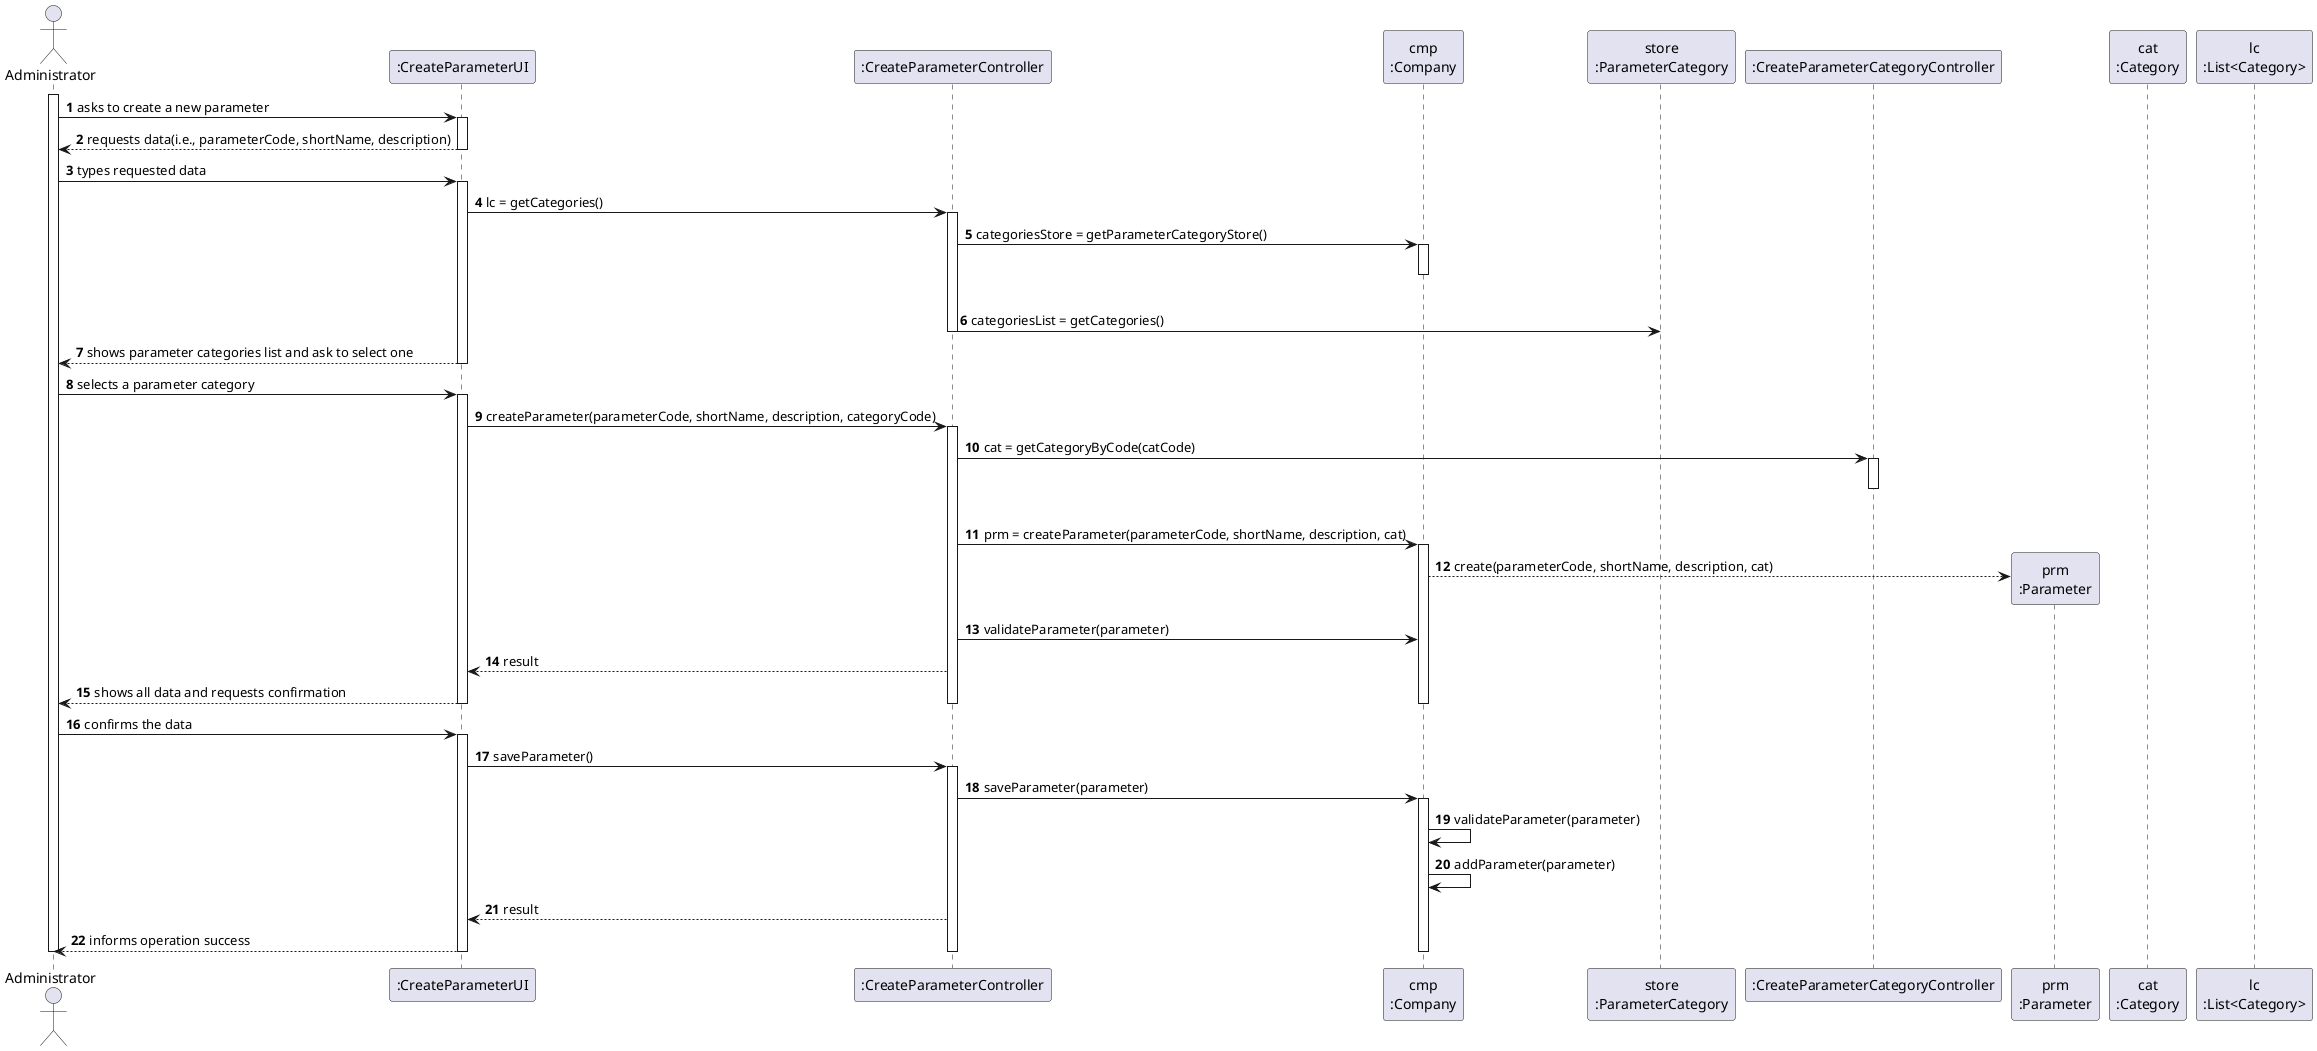 @startuml
autonumber
'hide footbox
actor "Administrator" as ADM

participant ":CreateParameterUI" as UI
participant ":CreateParameterController" as CTRL
participant "cmp\n:Company" as CMP
participant "store\n:ParameterCategory" as store
participant ":CreateParameterCategoryController" as PCCTRL
'participant "ApplicationPOT" as _APP
'participant "app\n:ApplicationPOT" as APP
'participant "session\n:UserSession" as SESSION
'participant ":Platform" as PLAT
participant "prm\n:Parameter" as PRM
participant "cat\n:Category" as CAT
participant "lc\n:List<Category>" as LIST_CAT

activate ADM
ADM -> UI : asks to create a new parameter
activate UI
UI --> ADM : requests data(i.e., parameterCode, shortName, description)
deactivate UI

ADM -> UI : types requested data
activate UI

UI -> CTRL : lc = getCategories()
activate CTRL

CTRL -> CMP : categoriesStore = getParameterCategoryStore()
activate CMP
|||
deactivate CMP
CTRL -> store : categoriesList = getCategories()
deactivate CTRL

UI --> ADM : shows parameter categories list and ask to select one
deactivate CMP
deactivate UI

ADM -> UI : selects a parameter category
activate UI

UI -> CTRL : createParameter(parameterCode, shortName, description, categoryCode)
activate CTRL

CTRL -> PCCTRL : cat = getCategoryByCode(catCode)
activate PCCTRL
|||
deactivate PCCTRL

'CTRL -> _APP: app = getInstance()
'activate _APP
'|||
'deactivate _APP

'CTRL -> APP: session = getCurrentSession()
'activate APP
'|||
'deactivate APP

CTRL -> CMP: prm = createParameter(parameterCode, shortName, description, cat)
activate CMP

CMP --> PRM**: create(parameterCode, shortName, description, cat)
CTRL -> CMP: validateParameter(parameter)

CTRL --> UI: result

UI --> ADM: shows all data and requests confirmation
deactivate CMP
'deactivate PLAT
deactivate CTRL
deactivate UI

ADM -> UI : confirms the data
activate UI
UI -> CTRL : saveParameter()
activate CTRL

CTRL -> CMP : saveParameter(parameter)
activate CMP

CMP -> CMP: validateParameter(parameter)
CMP -> CMP: addParameter(parameter)

CTRL --> UI: result

UI --> ADM : informs operation success
deactivate CMP
deactivate CTRL
deactivate UI

deactivate ADM

@enduml